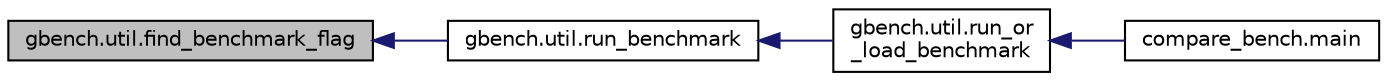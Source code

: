 digraph "gbench.util.find_benchmark_flag"
{
  edge [fontname="Helvetica",fontsize="10",labelfontname="Helvetica",labelfontsize="10"];
  node [fontname="Helvetica",fontsize="10",shape=record];
  rankdir="LR";
  Node15 [label="gbench.util.find_benchmark_flag",height=0.2,width=0.4,color="black", fillcolor="grey75", style="filled", fontcolor="black"];
  Node15 -> Node16 [dir="back",color="midnightblue",fontsize="10",style="solid",fontname="Helvetica"];
  Node16 [label="gbench.util.run_benchmark",height=0.2,width=0.4,color="black", fillcolor="white", style="filled",URL="$namespacegbench_1_1util.html#ad31457115437aaf422451b7f302b36dd"];
  Node16 -> Node17 [dir="back",color="midnightblue",fontsize="10",style="solid",fontname="Helvetica"];
  Node17 [label="gbench.util.run_or\l_load_benchmark",height=0.2,width=0.4,color="black", fillcolor="white", style="filled",URL="$namespacegbench_1_1util.html#a4ebe890db77f6434598541c4460602cb"];
  Node17 -> Node18 [dir="back",color="midnightblue",fontsize="10",style="solid",fontname="Helvetica"];
  Node18 [label="compare_bench.main",height=0.2,width=0.4,color="black", fillcolor="white", style="filled",URL="$namespacecompare__bench.html#ae82bb21b1019ff4a8dd6692ebb99d0de"];
}
